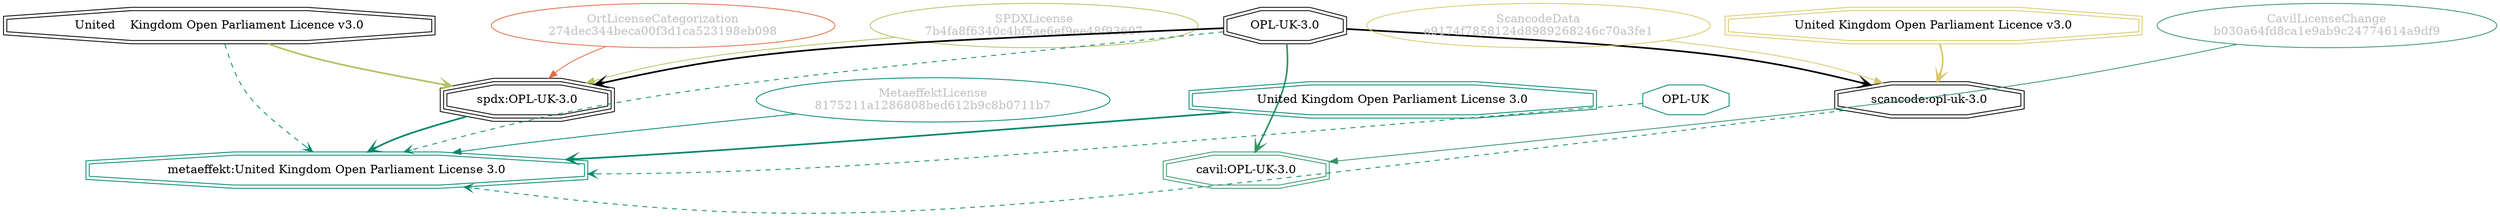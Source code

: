 strict digraph {
    node [shape=box];
    graph [splines=curved];
    3494 [label="SPDXLicense\n7b4fa8f6340c4bf5ae6ef9ee48f93607"
         ,fontcolor=gray
         ,color="#b8bf62"
         ,fillcolor="beige;1"
         ,shape=ellipse];
    3495 [label="spdx:OPL-UK-3.0"
         ,shape=tripleoctagon];
    3496 [label="OPL-UK-3.0"
         ,shape=doubleoctagon];
    3497 [label="United    Kingdom Open Parliament Licence v3.0"
         ,shape=doubleoctagon];
    21674 [label="ScancodeData\ne9174f7858124d8989268246c70a3fe1"
          ,fontcolor=gray
          ,color="#dac767"
          ,fillcolor="beige;1"
          ,shape=ellipse];
    21675 [label="scancode:opl-uk-3.0"
          ,shape=doubleoctagon];
    21676 [label="United Kingdom Open Parliament Licence v3.0"
          ,color="#dac767"
          ,shape=doubleoctagon];
    35151 [label="OrtLicenseCategorization\n274dec344beca00f3d1ca523198eb098"
          ,fontcolor=gray
          ,color="#e06f45"
          ,fillcolor="beige;1"
          ,shape=ellipse];
    37369 [label="CavilLicenseChange\nb030a64fd8ca1e9ab9c24774614a9df9"
          ,fontcolor=gray
          ,color="#379469"
          ,fillcolor="beige;1"
          ,shape=ellipse];
    37370 [label="cavil:OPL-UK-3.0"
          ,color="#379469"
          ,shape=doubleoctagon];
    49193 [label="MetaeffektLicense\n8175211a1286808bed612b9c8b0711b7"
          ,fontcolor=gray
          ,color="#00876c"
          ,fillcolor="beige;1"
          ,shape=ellipse];
    49194 [label="metaeffekt:United Kingdom Open Parliament License 3.0"
          ,color="#00876c"
          ,shape=doubleoctagon];
    49195 [label="United Kingdom Open Parliament License 3.0"
          ,color="#00876c"
          ,shape=doubleoctagon];
    49196 [label="OPL-UK"
          ,color="#00876c"
          ,shape=octagon];
    3494 -> 3495 [weight=0.5
                 ,color="#b8bf62"];
    3495 -> 49194 [style=bold
                  ,arrowhead=vee
                  ,weight=0.7
                  ,color="#00876c"];
    3496 -> 3495 [style=bold
                 ,arrowhead=vee
                 ,weight=0.7];
    3496 -> 21675 [style=bold
                  ,arrowhead=vee
                  ,weight=0.7];
    3496 -> 37370 [style=bold
                  ,arrowhead=vee
                  ,weight=0.7
                  ,color="#379469"];
    3496 -> 37370 [style=bold
                  ,arrowhead=vee
                  ,weight=0.7
                  ,color="#379469"];
    3496 -> 49194 [style=dashed
                  ,arrowhead=vee
                  ,weight=0.5
                  ,color="#00876c"];
    3497 -> 3495 [style=bold
                 ,arrowhead=vee
                 ,weight=0.7
                 ,color="#b8bf62"];
    3497 -> 49194 [style=dashed
                  ,arrowhead=vee
                  ,weight=0.5
                  ,color="#00876c"];
    21674 -> 21675 [weight=0.5
                   ,color="#dac767"];
    21675 -> 49194 [style=dashed
                   ,arrowhead=vee
                   ,weight=0.5
                   ,color="#00876c"];
    21676 -> 21675 [style=bold
                   ,arrowhead=vee
                   ,weight=0.7
                   ,color="#dac767"];
    35151 -> 3495 [weight=0.5
                  ,color="#e06f45"];
    37369 -> 37370 [weight=0.5
                   ,color="#379469"];
    49193 -> 49194 [weight=0.5
                   ,color="#00876c"];
    49195 -> 49194 [style=bold
                   ,arrowhead=vee
                   ,weight=0.7
                   ,color="#00876c"];
    49196 -> 49194 [style=dashed
                   ,arrowhead=vee
                   ,weight=0.5
                   ,color="#00876c"];
}
